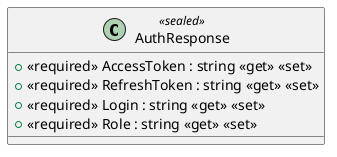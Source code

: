 @startuml
class AuthResponse <<sealed>> {
    + <<required>> AccessToken : string <<get>> <<set>>
    + <<required>> RefreshToken : string <<get>> <<set>>
    + <<required>> Login : string <<get>> <<set>>
    + <<required>> Role : string <<get>> <<set>>
}
@enduml
